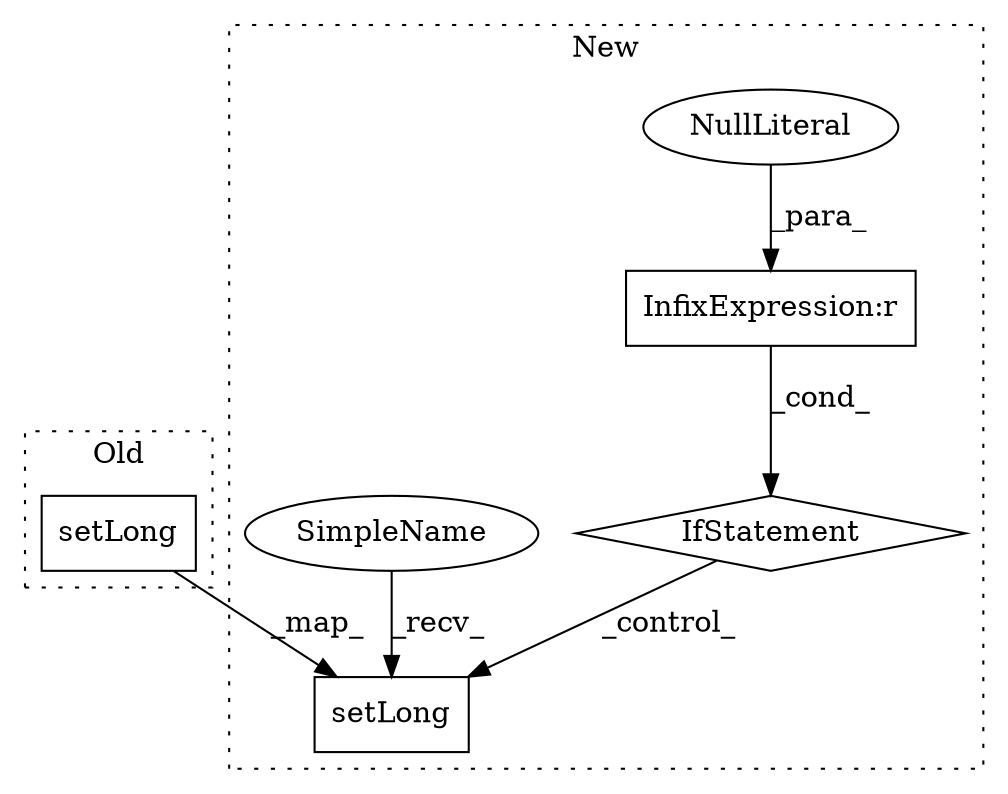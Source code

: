 digraph G {
subgraph cluster0 {
1 [label="setLong" a="32" s="13186,13220" l="8,1" shape="box"];
label = "Old";
style="dotted";
}
subgraph cluster1 {
2 [label="setLong" a="32" s="12333,12367" l="8,1" shape="box"];
3 [label="InfixExpression:r" a="27" s="11597" l="4" shape="box"];
4 [label="NullLiteral" a="33" s="11601" l="4" shape="ellipse"];
5 [label="IfStatement" a="25" s="11578,11605" l="4,2" shape="diamond"];
6 [label="SimpleName" a="42" s="12322" l="10" shape="ellipse"];
label = "New";
style="dotted";
}
1 -> 2 [label="_map_"];
3 -> 5 [label="_cond_"];
4 -> 3 [label="_para_"];
5 -> 2 [label="_control_"];
6 -> 2 [label="_recv_"];
}
